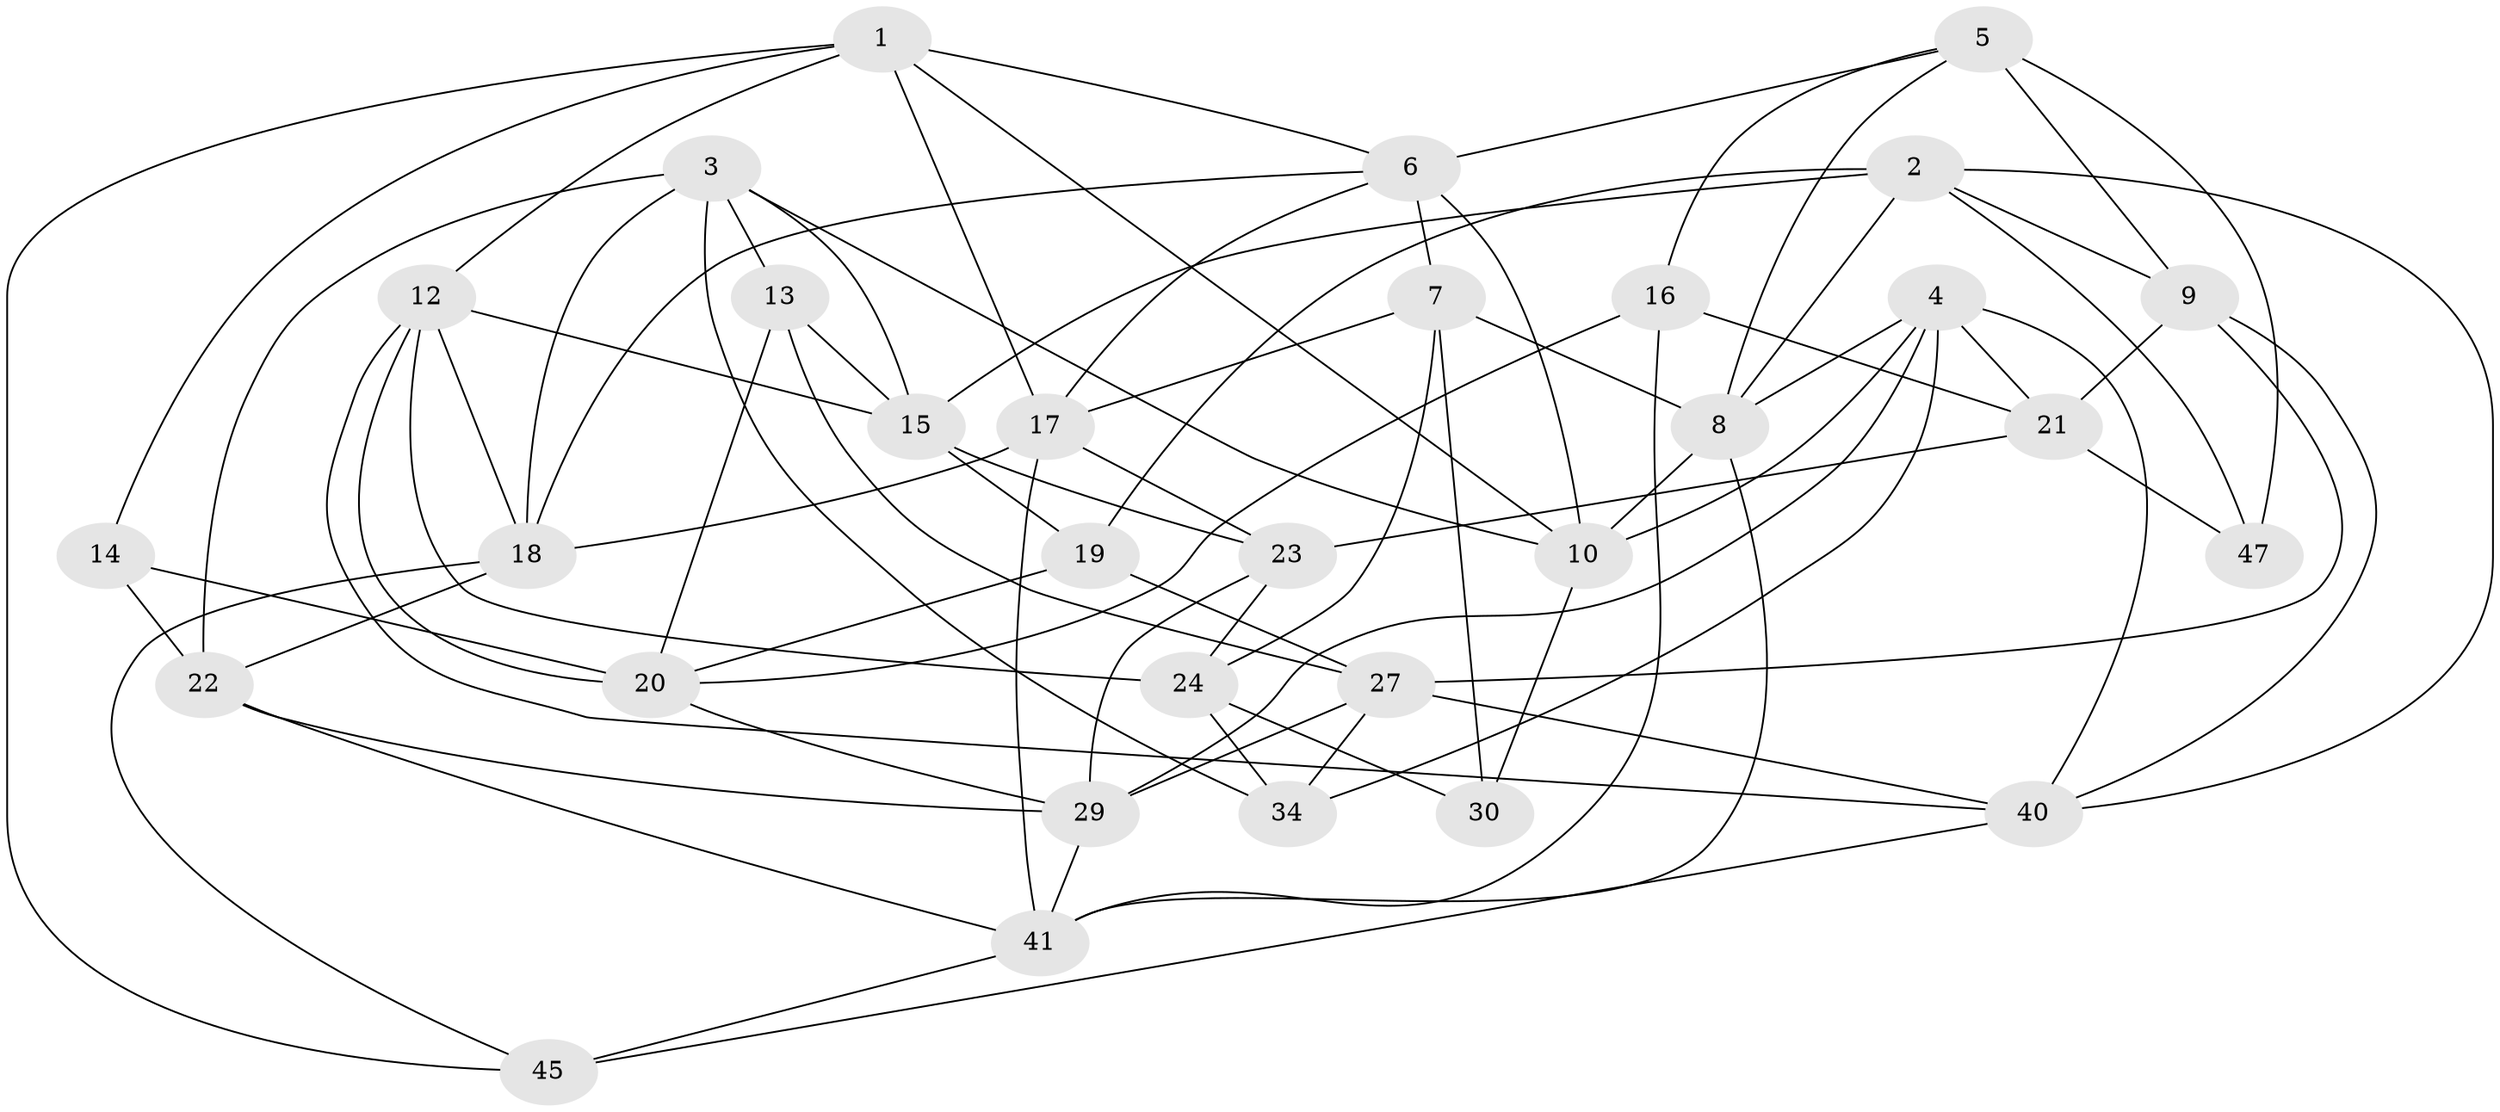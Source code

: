 // Generated by graph-tools (version 1.1) at 2025/52/02/27/25 19:52:27]
// undirected, 31 vertices, 80 edges
graph export_dot {
graph [start="1"]
  node [color=gray90,style=filled];
  1 [super="+38"];
  2 [super="+52"];
  3 [super="+53"];
  4 [super="+43"];
  5 [super="+46"];
  6 [super="+48"];
  7 [super="+54"];
  8 [super="+11"];
  9 [super="+49"];
  10 [super="+36"];
  12 [super="+37"];
  13;
  14;
  15 [super="+31"];
  16;
  17 [super="+42"];
  18 [super="+32"];
  19;
  20 [super="+28"];
  21 [super="+25"];
  22 [super="+26"];
  23 [super="+33"];
  24 [super="+35"];
  27 [super="+39"];
  29 [super="+51"];
  30;
  34;
  40 [super="+50"];
  41 [super="+44"];
  45;
  47;
  1 -- 14;
  1 -- 6;
  1 -- 17;
  1 -- 10;
  1 -- 12;
  1 -- 45;
  2 -- 8;
  2 -- 15;
  2 -- 9;
  2 -- 19;
  2 -- 47;
  2 -- 40;
  3 -- 13;
  3 -- 22;
  3 -- 34;
  3 -- 18;
  3 -- 10;
  3 -- 15;
  4 -- 40;
  4 -- 8;
  4 -- 34;
  4 -- 29;
  4 -- 21;
  4 -- 10;
  5 -- 16;
  5 -- 47 [weight=2];
  5 -- 6;
  5 -- 8;
  5 -- 9;
  6 -- 7;
  6 -- 10;
  6 -- 17;
  6 -- 18;
  7 -- 17;
  7 -- 30 [weight=2];
  7 -- 8;
  7 -- 24;
  8 -- 41;
  8 -- 10;
  9 -- 27;
  9 -- 21 [weight=2];
  9 -- 40;
  10 -- 30;
  12 -- 24;
  12 -- 20;
  12 -- 40;
  12 -- 15;
  12 -- 18;
  13 -- 20;
  13 -- 27;
  13 -- 15;
  14 -- 22 [weight=2];
  14 -- 20;
  15 -- 23;
  15 -- 19;
  16 -- 41;
  16 -- 21;
  16 -- 20;
  17 -- 18;
  17 -- 41;
  17 -- 23;
  18 -- 45;
  18 -- 22;
  19 -- 27;
  19 -- 20;
  20 -- 29;
  21 -- 23;
  21 -- 47;
  22 -- 29;
  22 -- 41;
  23 -- 24 [weight=2];
  23 -- 29;
  24 -- 34;
  24 -- 30;
  27 -- 40;
  27 -- 34;
  27 -- 29;
  29 -- 41;
  40 -- 45;
  41 -- 45;
}
